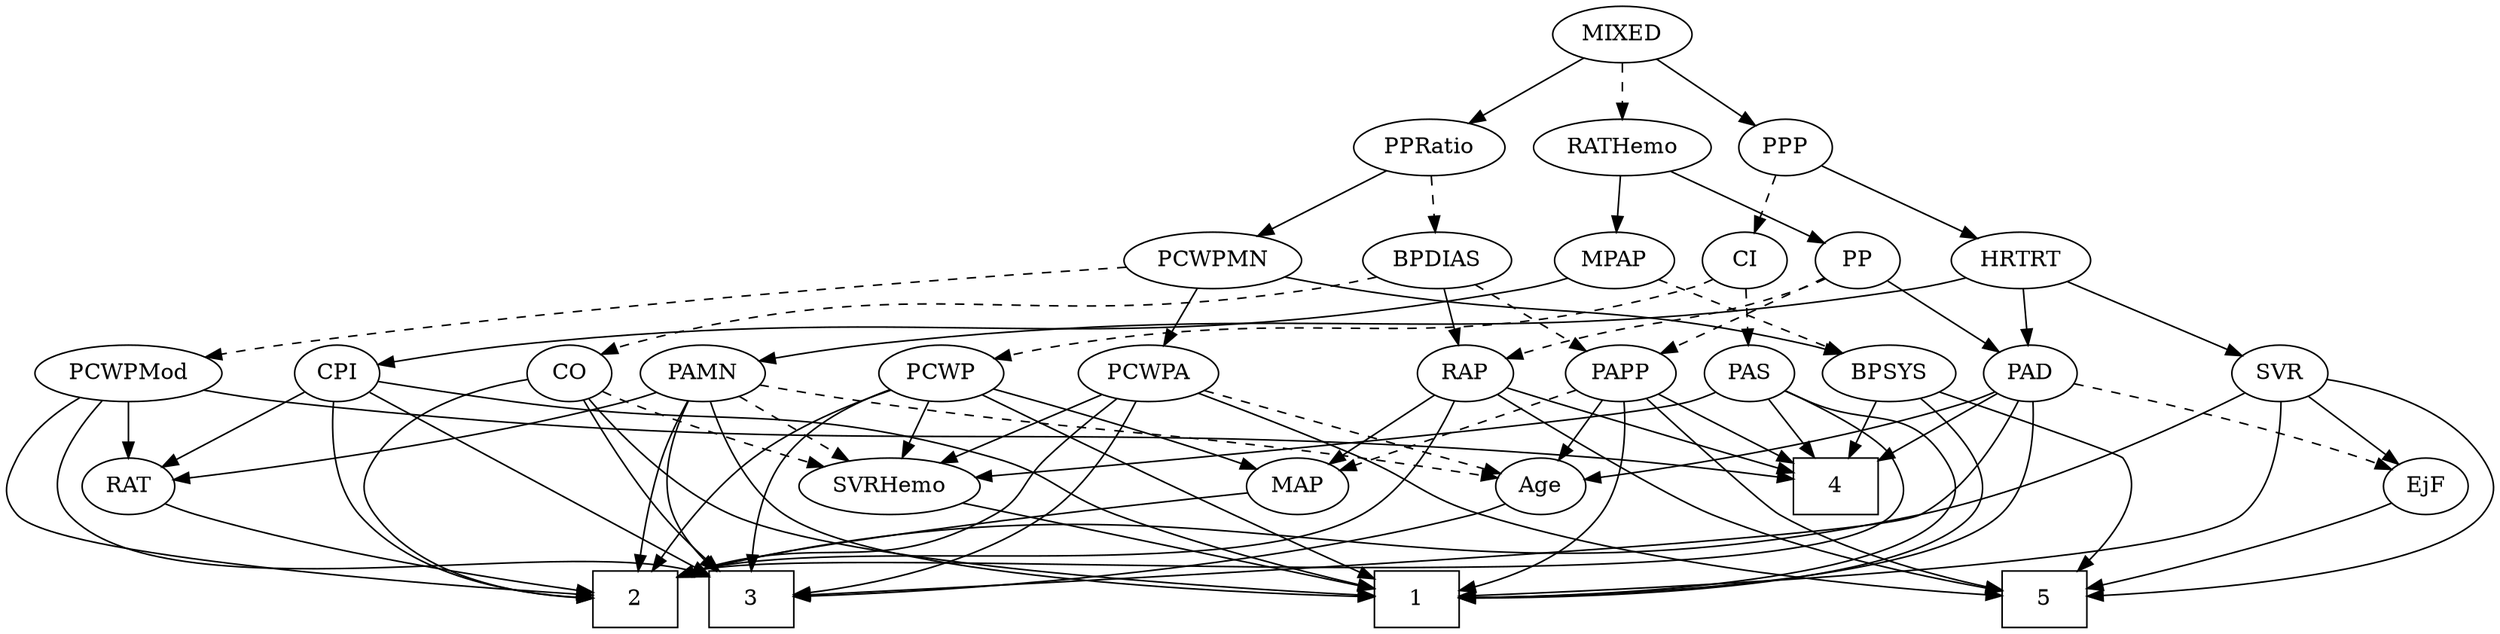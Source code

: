 strict digraph {
	graph [bb="0,0,1559.1,396"];
	node [label="\N"];
	1	[height=0.5,
		pos="875.81,18",
		shape=box,
		width=0.75];
	2	[height=0.5,
		pos="396.81,18",
		shape=box,
		width=0.75];
	3	[height=0.5,
		pos="470.81,18",
		shape=box,
		width=0.75];
	4	[height=0.5,
		pos="1139.8,90",
		shape=box,
		width=0.75];
	5	[height=0.5,
		pos="1272.8,18",
		shape=box,
		width=0.75];
	Age	[height=0.5,
		pos="953.81,90",
		width=0.75];
	Age -> 3	[pos="e,497.95,19.684 932.49,78.865 926.27,76.264 919.37,73.718 912.81,72 766.26,33.608 584.98,22.936 508.09,20.042",
		style=solid];
	EjF	[height=0.5,
		pos="1515.8,90",
		width=0.75];
	EjF -> 5	[pos="e,1300,24.879 1493.9,79.264 1487.8,76.727 1481.1,74.115 1474.8,72 1418.1,52.906 1350.6,36.406 1309.7,27.09",
		style=solid];
	RAP	[height=0.5,
		pos="911.81,162",
		width=0.77632];
	RAP -> 2	[pos="e,423.82,32.379 904.13,144.47 893.42,123.55 871.89,88.287 841.81,72 761.97,28.766 522.69,58.854 434.81,36 434.36,35.882 433.9,35.759 \
433.45,35.631",
		style=solid];
	RAP -> 4	[pos="e,1112.7,98.606 935.67,152.48 943.64,149.7 952.58,146.64 960.81,144 1009.7,128.28 1066.7,111.69 1103,101.35",
		style=solid];
	RAP -> 5	[pos="e,1245.6,23.174 929.71,147.92 956.8,128.69 1010.4,92.821 1060.8,72 1119.6,47.714 1192.3,32.505 1235.5,24.901",
		style=solid];
	MAP	[height=0.5,
		pos="801.81,90",
		width=0.84854];
	RAP -> MAP	[pos="e,821.87,103.76 892.65,148.81 875.47,137.87 850.01,121.67 830.41,109.2",
		style=solid];
	MIXED	[height=0.5,
		pos="993.81,378",
		width=1.1193];
	RATHemo	[height=0.5,
		pos="993.81,306",
		width=1.3721];
	MIXED -> RATHemo	[pos="e,993.81,324.1 993.81,359.7 993.81,351.98 993.81,342.71 993.81,334.11",
		style=dashed];
	PPP	[height=0.5,
		pos="1087.8,306",
		width=0.75];
	MIXED -> PPP	[pos="e,1070.4,319.94 1013.7,362.15 1027.9,351.59 1047.1,337.31 1062.4,325.92",
		style=solid];
	PPRatio	[height=0.5,
		pos="886.81,306",
		width=1.1013];
	MIXED -> PPRatio	[pos="e,908.7,321.32 971.9,362.67 956.18,352.38 934.78,338.38 917.38,327",
		style=solid];
	MPAP	[height=0.5,
		pos="990.81,234",
		width=0.97491];
	BPSYS	[height=0.5,
		pos="1161.8,162",
		width=1.0471];
	MPAP -> BPSYS	[pos="e,1134.2,174.32 1017.5,222.06 1046.3,210.28 1092.3,191.46 1124.6,178.23",
		style=dashed];
	CPI	[height=0.5,
		pos="206.81,162",
		width=0.75];
	MPAP -> CPI	[pos="e,232.54,167.51 963.93,222.38 956.55,219.87 948.46,217.49 940.81,216 669.91,163.09 595.37,208.38 320.81,180 294.52,177.28 265.02,\
172.84 242.61,169.18",
		style=solid];
	BPSYS -> 1	[pos="e,902.91,18.78 1186.3,148.08 1200.7,138.99 1217.6,125.36 1225.8,108 1232.6,93.521 1236.2,84.131 1225.8,72 1185.8,25.455 995.08,19.279 \
913.25,18.811",
		style=solid];
	BPSYS -> 4	[pos="e,1145.2,108.28 1156.5,144.05 1154,136.26 1151.1,126.82 1148.3,118.08",
		style=solid];
	BPSYS -> 5	[pos="e,1294.2,36.147 1190.4,150.16 1196.2,148.07 1202.2,145.92 1207.8,144 1258.5,126.71 1291.1,151.16 1322.8,108 1338,87.323 1320,61.567 \
1301.5,43.091",
		style=solid];
	PAD	[height=0.5,
		pos="1245.8,162",
		width=0.79437];
	PAD -> 1	[pos="e,903.01,18.641 1251,144.24 1255.9,124.4 1260.4,91.576 1242.8,72 1199.6,23.776 997.73,18.614 913.19,18.615",
		style=solid];
	PAD -> 3	[pos="e,497.83,20.285 1241.1,144.16 1234.2,123.25 1219.3,88.354 1192.8,72 1163.4,53.832 651.35,27.75 507.9,20.772",
		style=solid];
	PAD -> 4	[pos="e,1165.8,108.14 1226.9,148.49 1212.4,138.91 1192,125.43 1174.6,113.94",
		style=solid];
	PAD -> Age	[pos="e,980.02,94.451 1224.2,150.1 1219.3,147.86 1213.9,145.68 1208.8,144 1132.8,119 1040.1,103.24 990.03,95.892",
		style=solid];
	PAD -> EjF	[pos="e,1493.9,100.86 1273,156.22 1316.3,148.27 1403.3,130.92 1474.8,108 1478,106.99 1481.2,105.84 1484.4,104.62",
		style=dashed];
	CO	[height=0.5,
		pos="356.81,162",
		width=0.75];
	CO -> 1	[pos="e,848.63,20.34 368.81,145.67 385.9,125.05 419.36,89.019 456.81,72 524.65,41.173 748.86,25.889 838.4,20.898",
		style=solid];
	CO -> 2	[pos="e,369.78,18.622 330.2,158.29 300.24,153.66 252.87,141.21 230.81,108 221.96,94.672 221.38,84.92 230.81,72 260.16,31.832 320.29,21.398 \
359.55,19.074",
		style=solid];
	CO -> 3	[pos="e,450.09,36.01 365.57,144.74 375.9,126.23 394.18,95.521 413.81,72 422.43,61.687 432.94,51.391 442.59,42.654",
		style=solid];
	SVRHemo	[height=0.5,
		pos="550.81,90",
		width=1.3902];
	CO -> SVRHemo	[pos="e,513.66,102.11 377.95,150.51 382.79,148.25 387.94,145.96 392.81,144 429.51,129.24 472.07,115.13 503.77,105.19",
		style=dashed];
	PAS	[height=0.5,
		pos="1078.8,162",
		width=0.75];
	PAS -> 1	[pos="e,902.9,19.012 1100,150.66 1104.8,148.4 1110,146.06 1114.8,144 1156,126.44 1183.5,144.86 1208.8,108 1217.9,94.817 1219.2,84.17 1208.8,\
72 1171.2,27.877 992.24,20.306 913.34,19.137",
		style=solid];
	PAS -> 2	[pos="e,424.2,32.676 1100.1,150.84 1127.3,137.59 1171.5,115.26 1175.8,108 1184,94.239 1186.9,83.585 1175.8,72 1119,12.315 514.99,55.162 \
434.81,36 434.49,35.921 434.16,35.84 433.82,35.755",
		style=solid];
	PAS -> 4	[pos="e,1125,108.04 1091.8,146.15 1099.4,137.35 1109.3,125.97 1118.2,115.83",
		style=solid];
	PAS -> SVRHemo	[pos="e,599.1,95.279 1058.3,149.89 1053.4,147.61 1048,145.46 1042.8,144 1001.9,132.5 730.67,107.14 609.32,96.199",
		style=solid];
	PAMN	[height=0.5,
		pos="437.81,162",
		width=1.011];
	PAMN -> 1	[pos="e,848.8,19.76 443.05,144.05 450.39,123.38 465.83,89.069 491.81,72 548.45,34.79 753.62,23.325 838.58,20.127",
		style=solid];
	PAMN -> 2	[pos="e,398.85,36.026 428.98,144.22 423.91,133.99 417.78,120.52 413.81,108 407.37,87.663 402.98,63.896 400.28,46.04",
		style=solid];
	PAMN -> 3	[pos="e,448.22,36.037 429.27,144.4 421.06,126.12 411.23,96.122 420.81,72 425.11,61.199 432.76,51.324 440.8,43.102",
		style=solid];
	PAMN -> Age	[pos="e,927.6,95.222 471.75,154.94 491.57,151.5 517.07,147.25 539.81,144 673.63,124.88 707.87,126.14 841.81,108 867.22,104.56 895.79,100.21 \
917.72,96.778",
		style=dashed];
	RAT	[height=0.5,
		pos="75.815,90",
		width=0.75827];
	PAMN -> RAT	[pos="e,102.91,93.722 410.49,149.7 404.72,147.6 398.62,145.57 392.81,144 293.46,117.2 172.73,101.51 113,94.828",
		style=solid];
	PAMN -> SVRHemo	[pos="e,526.75,105.91 459.6,147.5 476.21,137.21 499.36,122.88 518.17,111.22",
		style=dashed];
	RATHemo -> MPAP	[pos="e,991.55,252.1 993.07,287.7 992.74,279.98 992.35,270.71 991.98,262.11",
		style=solid];
	PP	[height=0.5,
		pos="1142.8,234",
		width=0.75];
	RATHemo -> PP	[pos="e,1121.5,245.08 1023.1,291.29 1045.9,280.61 1078.4,265.38 1106.8,252 1108.6,251.16 1110.4,250.3 1112.3,249.43",
		style=solid];
	CPI -> 1	[pos="e,848.63,25.428 233.05,156.9 256.14,153.34 290.68,148.12 320.81,144 449.06,126.45 485.18,142.95 609.81,108 647.36,97.473 653.19,\
85.378 689.81,72 740.41,53.519 800.63,37.388 838.55,27.919",
		style=solid];
	CPI -> 2	[pos="e,369.8,18.783 204.55,144.05 202.9,124.33 203.44,91.923 220.81,72 255.64,32.065 319.33,21.638 359.79,19.241",
		style=solid];
	CPI -> 3	[pos="e,443.51,33.688 227.09,150.09 271.58,126.16 378.27,68.776 434.59,38.485",
		style=solid];
	CPI -> RAT	[pos="e,96.572,102.09 186.35,150.06 164.65,138.47 130.18,120.05 105.5,106.86",
		style=solid];
	RAT -> 2	[pos="e,369.74,22.237 97.642,78.974 103.75,76.436 110.46,73.895 116.81,72 201.93,46.596 305.37,30.757 359.57,23.562",
		style=solid];
	SVR	[height=0.5,
		pos="1422.8,162",
		width=0.77632];
	SVR -> 1	[pos="e,903.05,19.974 1423.5,143.94 1423.4,123.48 1419.7,89.717 1398.8,72 1361.9,40.661 1027,24.865 913.34,20.374",
		style=solid];
	SVR -> 2	[pos="e,424.2,32.68 1401.6,150.13 1361.9,130.35 1273,88.959 1192.8,72 862.84,2.2424 762.89,114.22 434.81,36 434.49,35.921 434.16,35.84 \
433.82,35.756",
		style=solid];
	SVR -> 5	[pos="e,1300.1,19.939 1450.3,158.46 1481,153.98 1529.2,141.69 1551.8,108 1560.7,94.709 1562,84.324 1551.8,72 1521.6,35.501 1379.5,23.932 \
1310.5,20.434",
		style=solid];
	SVR -> EjF	[pos="e,1498.4,104.11 1440.3,147.83 1454.3,137.27 1474.2,122.3 1490.1,110.37",
		style=solid];
	PCWPMod	[height=0.5,
		pos="75.815,162",
		width=1.4443];
	PCWPMod -> 2	[pos="e,369.53,20.664 46.659,146.87 31.808,137.97 15.162,124.94 6.8148,108 -0.25829,93.648 -3.7097,84.051 6.8148,72 29.861,45.611 266.3,\
27.487 359.42,21.323",
		style=solid];
	PCWPMod -> 3	[pos="e,443.81,32.368 59.89,144.7 42.857,125.31 20.715,92.93 39.815,72 98.931,7.2207 347.97,58.207 432.81,36 433.27,35.881 433.73,35.757 \
434.18,35.629",
		style=solid];
	PCWPMod -> 4	[pos="e,1112.8,94.633 119.15,151.99 135.3,148.97 153.83,145.88 170.81,144 532.94,103.82 626.58,136.53 989.81,108 1028.4,104.97 1072.3,\
99.784 1102.6,95.934",
		style=solid];
	PCWPMod -> RAT	[pos="e,75.815,108.1 75.815,143.7 75.815,135.98 75.815,126.71 75.815,118.11",
		style=solid];
	PCWPA	[height=0.5,
		pos="707.81,162",
		width=1.1555];
	PCWPA -> 2	[pos="e,423.93,31.985 687.85,145.94 674.66,135.7 657.22,121.59 642.81,108 627.03,93.103 628.7,82.707 609.81,72 540.74,32.83 510.39,60.358 \
434.81,36 434.37,35.856 433.92,35.708 433.47,35.557",
		style=solid];
	PCWPA -> 3	[pos="e,497.9,21.982 699.7,144.01 689.27,123.94 669.3,90.885 642.81,72 602.18,43.022 545.29,29.572 508.25,23.554",
		style=solid];
	PCWPA -> 5	[pos="e,1245.5,20.345 738.12,149.67 765.43,139.3 806.59,123.29 841.81,108 876.1,93.119 882.06,82.877 917.81,72 1030.2,37.815 1169.6,25.237 \
1235.2,20.981",
		style=solid];
	PCWPA -> Age	[pos="e,929.43,97.94 741.5,151.41 788.33,138.09 872.64,114.1 919.7,100.71",
		style=dashed];
	PCWPA -> SVRHemo	[pos="e,581.05,104.48 679.75,148.49 654.89,137.4 618.34,121.11 590.5,108.69",
		style=solid];
	PCWPMN	[height=0.5,
		pos="755.81,234",
		width=1.3902];
	PCWPMN -> BPSYS	[pos="e,1133.8,174.26 797.5,223.85 810.68,221.12 825.32,218.26 838.81,216 960.82,195.58 994.61,209.21 1114.8,180 1117.8,179.27 1120.9,\
178.4 1124,177.46",
		style=solid];
	PCWPMN -> PCWPMod	[pos="e,119.68,171.67 706.73,230 605.98,223.52 368.66,206.61 170.81,180 157.45,178.2 143.1,175.85 129.7,173.48",
		style=dashed];
	PCWPMN -> PCWPA	[pos="e,719.11,179.47 744.44,216.41 738.58,207.87 731.32,197.28 724.81,187.79",
		style=solid];
	SVRHemo -> 1	[pos="e,848.39,24.907 592.64,79.992 656.49,66.239 777.3,40.219 838.4,27.058",
		style=solid];
	BPDIAS	[height=0.5,
		pos="889.81,234",
		width=1.1735];
	BPDIAS -> RAP	[pos="e,906.54,179.79 895.14,216.05 897.65,208.06 900.71,198.33 903.52,189.4",
		style=solid];
	BPDIAS -> CO	[pos="e,377.28,174.19 854.53,223.95 842.05,221.03 827.88,218.03 814.81,216 628.81,187.13 574.57,228.96 392.81,180 390.86,179.47 388.89,\
178.85 386.92,178.15",
		style=dashed];
	PAPP	[height=0.5,
		pos="1001.8,162",
		width=0.88464];
	BPDIAS -> PAPP	[pos="e,981.17,175.9 912.75,218.67 930.02,207.87 953.83,192.99 972.48,181.33",
		style=dashed];
	MAP -> 2	[pos="e,423.87,32.188 772.02,85.776 696.37,77.416 498.35,54.41 434.81,36 434.36,35.869 433.91,35.734 433.46,35.595",
		style=solid];
	PP -> RAP	[pos="e,935.6,171.75 1122.2,222.39 1117.2,220.09 1111.9,217.81 1106.8,216 1043.8,193.62 1024.9,198.97 960.81,180 955.76,178.5 950.46,176.8 \
945.29,175.07",
		style=dashed];
	PP -> PAD	[pos="e,1226.9,175.88 1161.2,220.49 1177.1,209.67 1200.4,193.89 1218.5,181.6",
		style=solid];
	PP -> PAPP	[pos="e,1024.9,174.48 1121.7,222.52 1098.5,210.99 1060.9,192.32 1034,178.97",
		style=dashed];
	CI	[height=0.5,
		pos="1070.8,234",
		width=0.75];
	PPP -> CI	[pos="e,1075,252.28 1083.7,288.05 1081.8,280.26 1079.5,270.82 1077.4,262.08",
		style=dashed];
	HRTRT	[height=0.5,
		pos="1241.8,234",
		width=1.1013];
	PPP -> HRTRT	[pos="e,1214.7,247.3 1109.6,295.12 1134.5,283.8 1175.7,265.06 1205.5,251.51",
		style=solid];
	PPRatio -> PCWPMN	[pos="e,782.6,249.31 862.17,291.83 842.24,281.18 813.9,266.04 791.49,254.06",
		style=solid];
	PPRatio -> BPDIAS	[pos="e,889.08,252.1 887.56,287.7 887.89,279.98 888.28,270.71 888.65,262.11",
		style=dashed];
	PCWP	[height=0.5,
		pos="583.81,162",
		width=0.97491];
	PCWP -> 1	[pos="e,848.53,31.42 607.89,148.69 642,131.31 706.42,98.718 761.81,72 787.62,59.555 816.93,45.939 839.37,35.625",
		style=solid];
	PCWP -> 2	[pos="e,408.23,36.299 555.55,151.3 531.96,142.35 498.22,127.51 472.81,108 449.47,90.081 428.22,63.954 414.16,44.64",
		style=solid];
	PCWP -> 3	[pos="e,470.92,36.08 555.06,151.5 534.42,143.2 507.55,129.14 491.81,108 478.52,90.139 473.49,65.135 471.66,46.176",
		style=solid];
	PCWP -> SVRHemo	[pos="e,558.81,107.96 575.99,144.41 572.15,136.25 567.42,126.22 563.1,117.07",
		style=solid];
	PCWP -> MAP	[pos="e,777.16,100.64 613.69,152.48 648.33,142.45 707.02,125.01 756.81,108 760.34,106.8 764.01,105.49 767.65,104.17",
		style=solid];
	CI -> PAS	[pos="e,1076.9,180.1 1072.8,215.7 1073.7,207.98 1074.7,198.71 1075.7,190.11",
		style=dashed];
	CI -> PCWP	[pos="e,614.18,171.03 1050.3,221.84 1045.4,219.56 1040,217.43 1034.8,216 872.08,171.3 823.37,207.2 656.81,180 646.11,178.25 634.64,175.84 \
624.03,173.38",
		style=dashed];
	PAPP -> 1	[pos="e,903.15,23.907 1004.1,143.81 1005.7,124.45 1005.3,92.965 989.81,72 971.53,47.177 938.72,33.611 912.98,26.437",
		style=solid];
	PAPP -> 4	[pos="e,1112.4,104.92 1024.9,149.28 1046.3,138.45 1078.4,122.16 1103.2,109.56",
		style=solid];
	PAPP -> 5	[pos="e,1245.7,23.902 1018.1,146.46 1045.7,121.93 1099,74.714 1103.8,72 1146.1,48.336 1200.3,33.731 1235.7,25.994",
		style=solid];
	PAPP -> Age	[pos="e,964.56,106.67 990.68,144.76 984.66,135.98 977.1,124.96 970.4,115.19",
		style=solid];
	PAPP -> MAP	[pos="e,827.53,100 975.26,151.7 939.7,139.26 876.53,117.15 837.03,103.33",
		style=dashed];
	HRTRT -> PAD	[pos="e,1244.8,180.1 1242.8,215.7 1243.2,207.98 1243.8,198.71 1244.3,190.11",
		style=solid];
	HRTRT -> PAMN	[pos="e,471.22,169.51 1210,223.05 1200.1,220.32 1189.1,217.66 1178.8,216 897.99,170.7 822.52,211.43 539.81,180 520.48,177.85 499.25,174.48 \
481.18,171.3",
		style=solid];
	HRTRT -> SVR	[pos="e,1399.6,171.99 1270.9,221.75 1303.5,209.16 1356.1,188.8 1390.1,175.66",
		style=solid];
}
